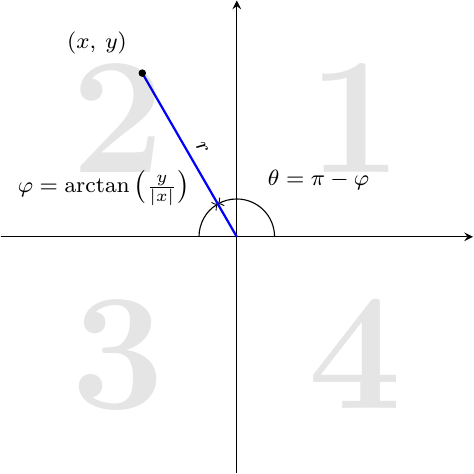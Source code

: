 \documentclass{standalone}
\usepackage{tikz}
\usepackage{pgfplots}

\pgfplotsset{compat=1.18}
\usepackage{fix-cm}

\begin{document}
\begin{tikzpicture}
    \begin{axis}[
        scale only axis=true,
        xmin=-1.25,xmax=1.25,
        ymin=-1.25,ymax=1.25,
        xticklabel=\empty,
        yticklabel=\empty,
        xtick=\empty,
        ytick=\empty,
        axis lines=middle,
        height=6cm,
        width=6cm
        ]
        \draw[->] (axis cs:0.2,0) arc (0:120:0.2);
        \node[label={[label distance=0.4cm]60:\footnotesize\(\theta = \pi - \varphi\)}] at (axis cs:0, 0) {};
        \draw[<-] (axis cs:-0.1,0.173) arc (120:180:0.2);
        \node[label={[label distance=0.4cm]150:\footnotesize\(\varphi = \arctan{\left( \frac{y}{\left| x \right|} \right)}\)}] at (axis cs:0,0) {};
        \coordinate (O) at (axis cs:0,0);
        \coordinate (A) at (axis cs:-0.5,0.866);

        \draw[rounded corners=0.1mm, thick, blue] (O)--(A);
        \path (O) -- (A) node[midway,sloped,above] {\footnotesize$r$};
        \node[label={120:{\footnotesize\(\left( x,\: y \right)\)}}] at (A) {};
        \filldraw (A) circle (0.4mm);

        \node[font={\sffamily\bf},opacity=0.1] at (axis cs:0.625,0.625) {\fontsize{60}{70}\selectfont1};
        \node[font={\sffamily\bf},opacity=0.1] at (axis cs:-0.625,0.625) {\fontsize{60}{70}\selectfont2};
        \node[font={\sffamily\bf},opacity=0.1] at (axis cs:-0.625,-0.625) {\fontsize{60}{70}\selectfont3};
        \node[font={\sffamily\bf},opacity=0.1] at (axis cs:0.625,-0.625) {\fontsize{60}{70}\selectfont4};
  \end{axis}
\end{tikzpicture}
\end{document}
